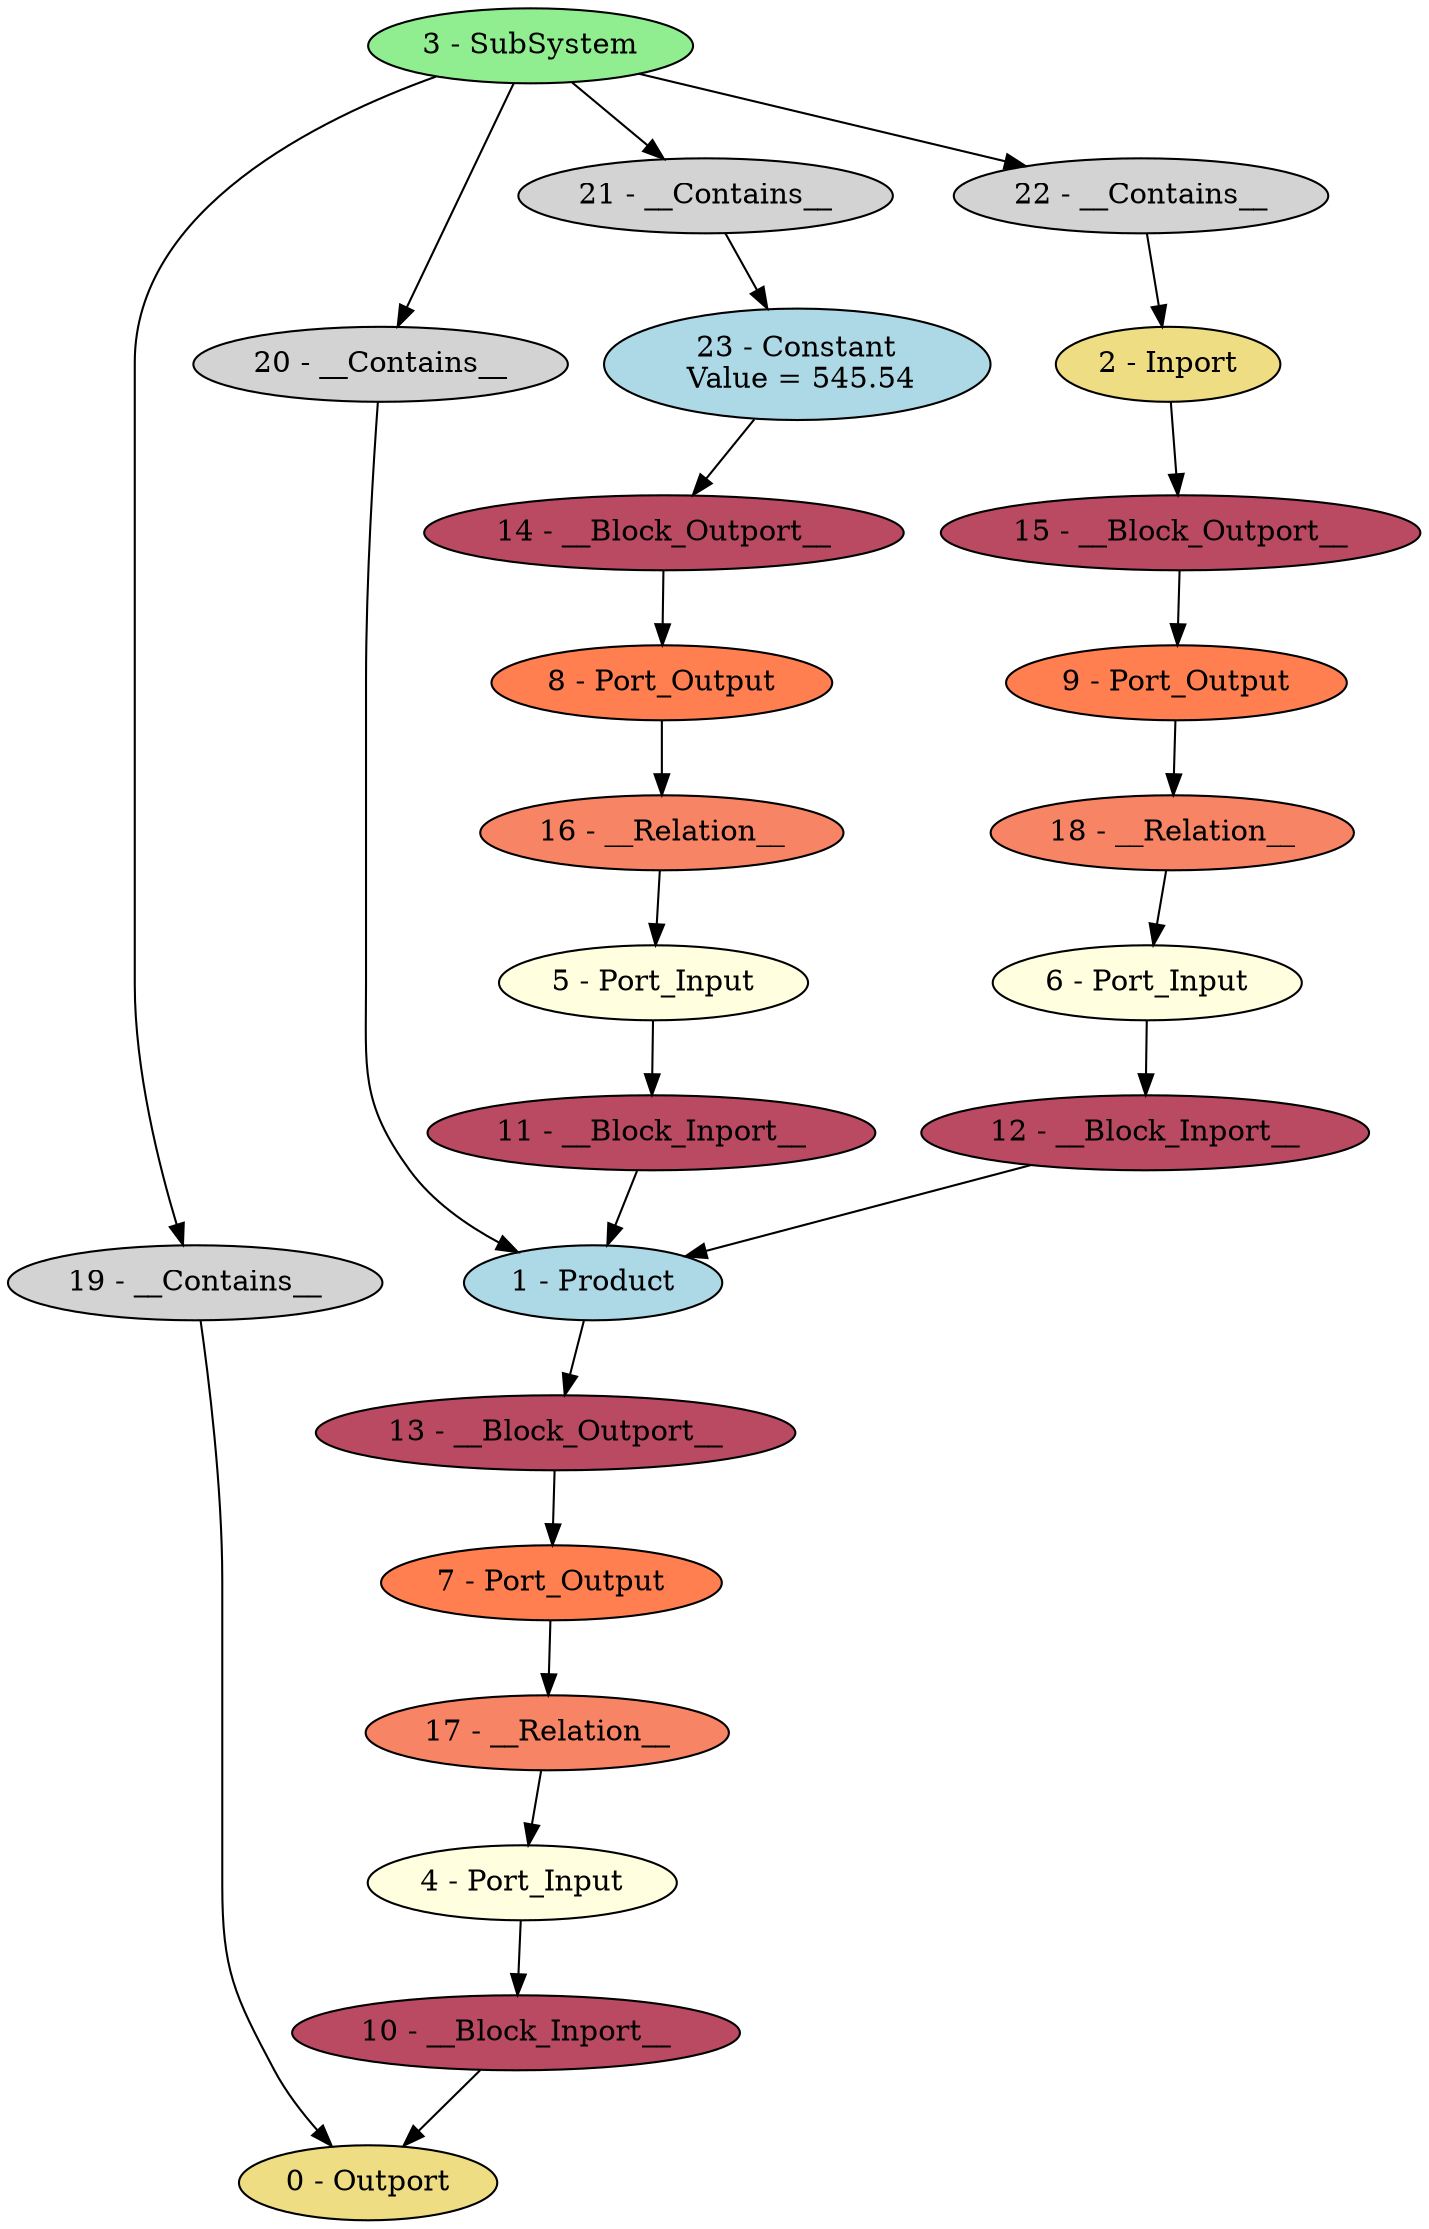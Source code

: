 digraph HSimpleConst_opt_real {
"0 - Outport" [style=filled, fillcolor=lightgoldenrod];
"1 - Product" [style=filled, fillcolor=lightblue];
"2 - Inport" [style=filled, fillcolor=lightgoldenrod];
"3 - SubSystem" [style=filled, fillcolor=lightgreen];
"4 - Port_Input" [style=filled, fillcolor=lightyellow];
"5 - Port_Input" [style=filled, fillcolor=lightyellow];
"6 - Port_Input" [style=filled, fillcolor=lightyellow];
"7 - Port_Output" [style=filled, fillcolor=coral];
"8 - Port_Output" [style=filled, fillcolor=coral];
"9 - Port_Output" [style=filled, fillcolor=coral];
"10 - __Block_Inport__" [style=filled, fillcolor="#b94a62"];
"11 - __Block_Inport__" [style=filled, fillcolor="#b94a62"];
"12 - __Block_Inport__" [style=filled, fillcolor="#b94a62"];
"13 - __Block_Outport__" [style=filled, fillcolor="#b94a62"];
"14 - __Block_Outport__" [style=filled, fillcolor="#b94a62"];
"15 - __Block_Outport__" [style=filled, fillcolor="#b94a62"];
"16 - __Relation__" [style=filled, fillcolor="#f78465"];
"17 - __Relation__" [style=filled, fillcolor="#f78465"];
"18 - __Relation__" [style=filled, fillcolor="#f78465"];
"19 - __Contains__" [style=filled, fillcolor=lightgray];
"20 - __Contains__" [style=filled, fillcolor=lightgray];
"21 - __Contains__" [style=filled, fillcolor=lightgray];
"22 - __Contains__" [style=filled, fillcolor=lightgray];
"23 - Constant\n Value = 545.54" [style=filled, fillcolor=lightblue];
"1 - Product" -> "13 - __Block_Outport__";
"2 - Inport" -> "15 - __Block_Outport__";
"3 - SubSystem" -> "22 - __Contains__";
"3 - SubSystem" -> "21 - __Contains__";
"3 - SubSystem" -> "20 - __Contains__";
"3 - SubSystem" -> "19 - __Contains__";
"4 - Port_Input" -> "10 - __Block_Inport__";
"5 - Port_Input" -> "11 - __Block_Inport__";
"6 - Port_Input" -> "12 - __Block_Inport__";
"7 - Port_Output" -> "17 - __Relation__";
"8 - Port_Output" -> "16 - __Relation__";
"9 - Port_Output" -> "18 - __Relation__";
"10 - __Block_Inport__" -> "0 - Outport";
"11 - __Block_Inport__" -> "1 - Product";
"12 - __Block_Inport__" -> "1 - Product";
"13 - __Block_Outport__" -> "7 - Port_Output";
"14 - __Block_Outport__" -> "8 - Port_Output";
"15 - __Block_Outport__" -> "9 - Port_Output";
"16 - __Relation__" -> "5 - Port_Input";
"17 - __Relation__" -> "4 - Port_Input";
"18 - __Relation__" -> "6 - Port_Input";
"19 - __Contains__" -> "0 - Outport";
"20 - __Contains__" -> "1 - Product";
"21 - __Contains__" -> "23 - Constant\n Value = 545.54";
"22 - __Contains__" -> "2 - Inport";
"23 - Constant\n Value = 545.54" -> "14 - __Block_Outport__";
}
